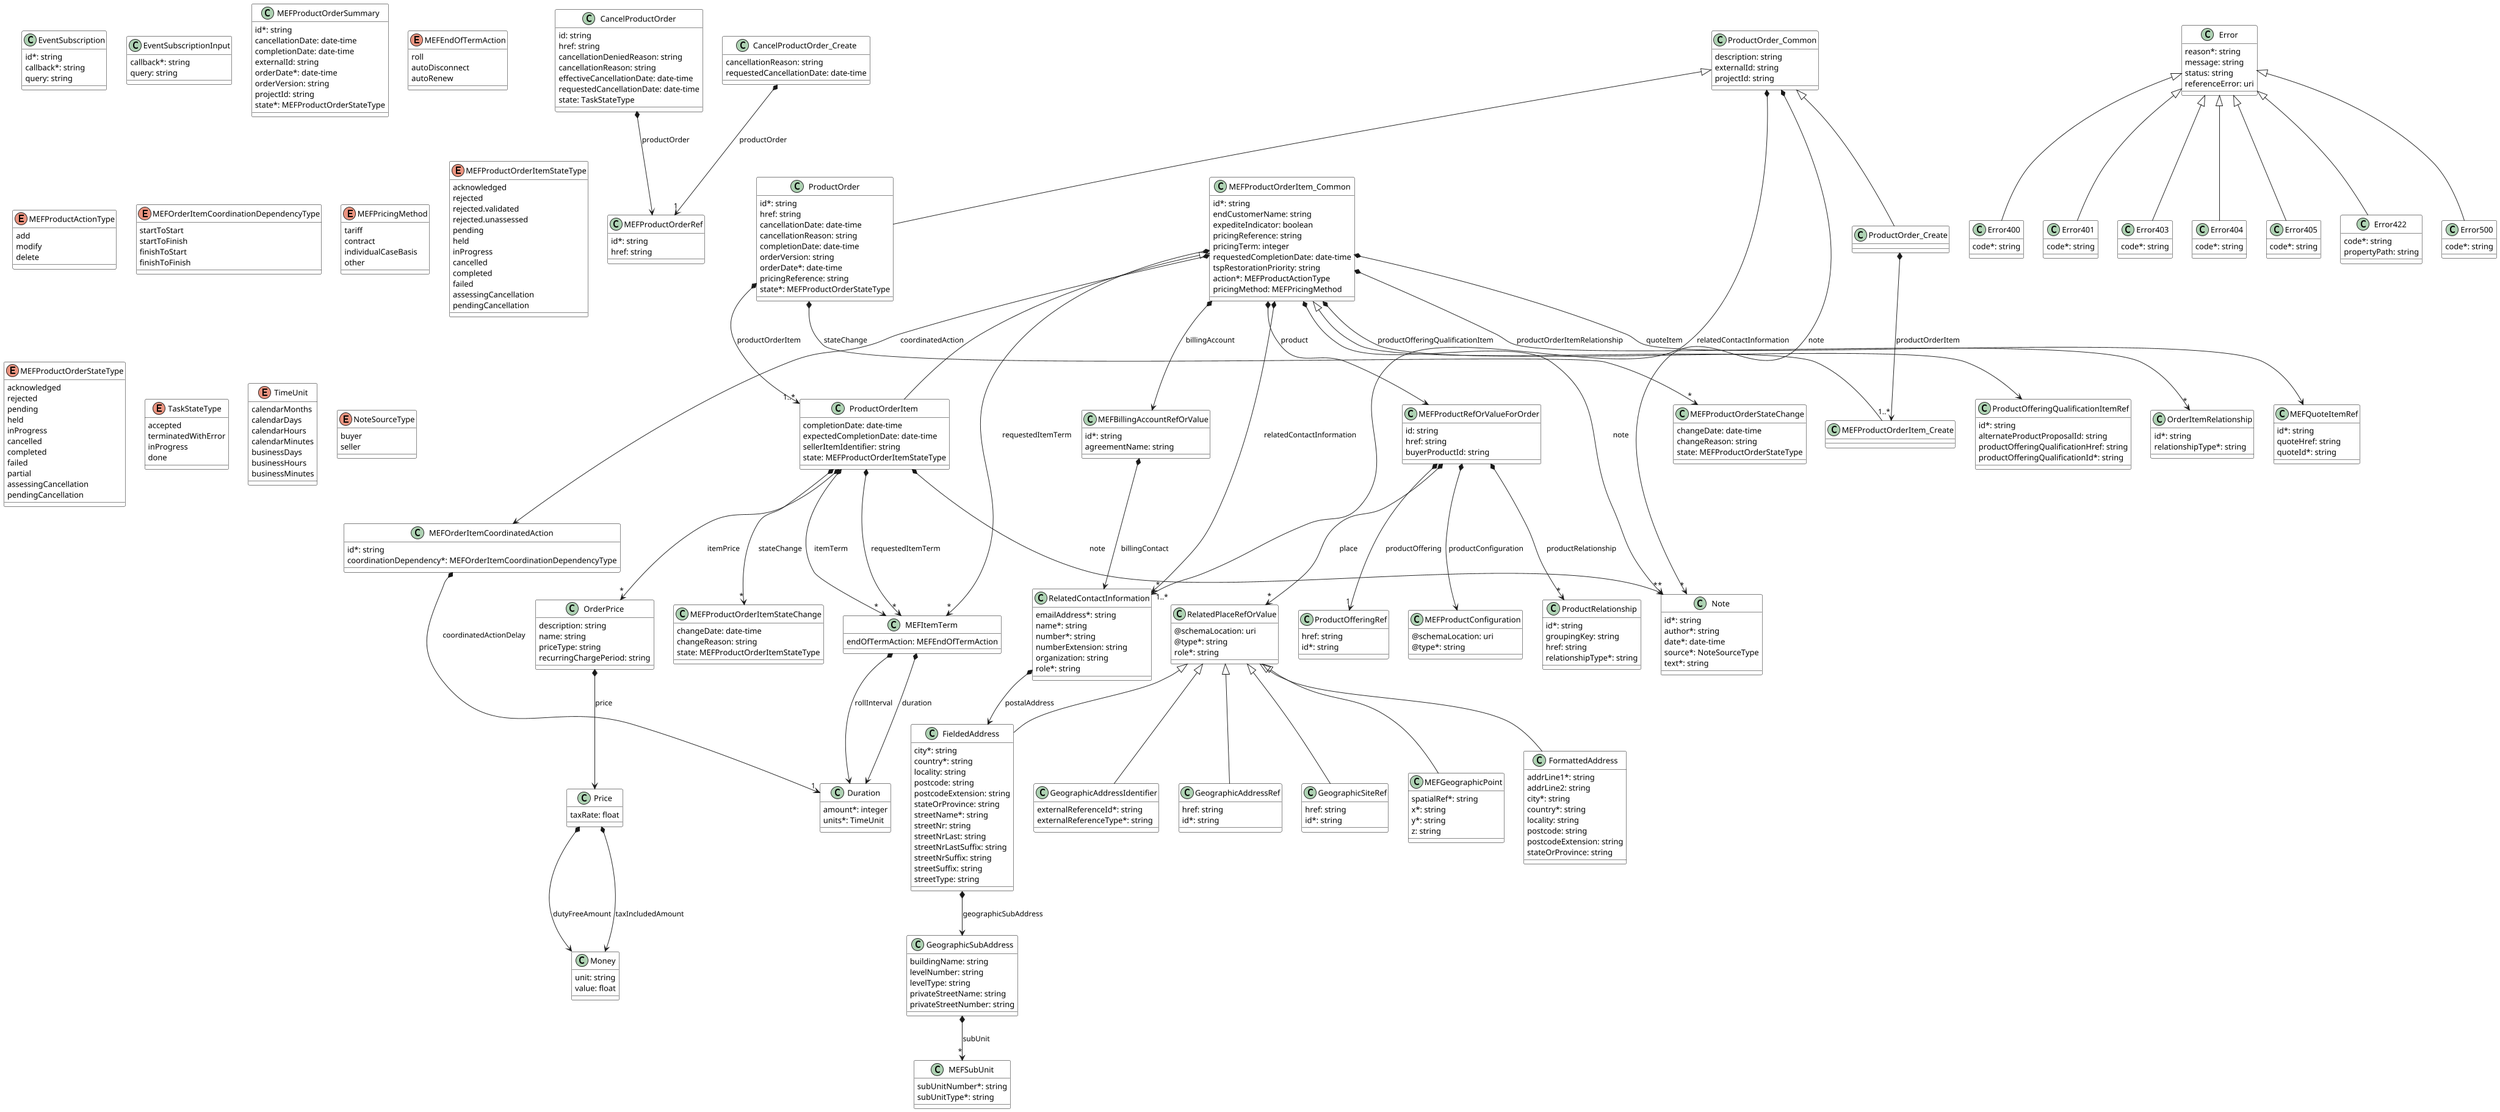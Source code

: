@startuml
skinparam {
    ClassBackgroundColor White
    ClassBorderColor Black
}
scale 4096 width
class CancelProductOrder {

    id: string 
    href: string 
    cancellationDeniedReason: string 
    cancellationReason: string 
    effectiveCancellationDate: date-time 
    requestedCancellationDate: date-time 
    state: TaskStateType 
}

CancelProductOrder *--> MEFProductOrderRef : productOrder


class CancelProductOrder_Create {

    cancellationReason: string 
    requestedCancellationDate: date-time 
}

CancelProductOrder_Create *-->"1" MEFProductOrderRef : productOrder


class Duration {

    amount*: integer 
    units*: TimeUnit 
}



class Error400 {

    code*: string 
}
Error <|-- Error400



class Error401 {

    code*: string 
}
Error <|-- Error401



class Error403 {

    code*: string 
}
Error <|-- Error403



class Error404 {

    code*: string 
}
Error <|-- Error404



class Error405 {

    code*: string 
}
Error <|-- Error405



class Error422 {

    code*: string 
    propertyPath: string 
}
Error <|-- Error422



class Error500 {

    code*: string 
}
Error <|-- Error500



class Error {

    reason*: string 
    message: string 
    status: string 
    referenceError: uri 
}



class EventSubscription {

    id*: string 
    callback*: string 
    query: string 
}



class EventSubscriptionInput {

    callback*: string 
    query: string 
}



class FieldedAddress {

    city*: string 
    country*: string 
    locality: string 
    postcode: string 
    postcodeExtension: string 
    stateOrProvince: string 
    streetName*: string 
    streetNr: string 
    streetNrLast: string 
    streetNrLastSuffix: string 
    streetNrSuffix: string 
    streetSuffix: string 
    streetType: string 
}
RelatedPlaceRefOrValue <|-- FieldedAddress

FieldedAddress *--> GeographicSubAddress : geographicSubAddress


class FormattedAddress {

    addrLine1*: string 
    addrLine2: string 
    city*: string 
    country*: string 
    locality: string 
    postcode: string 
    postcodeExtension: string 
    stateOrProvince: string 
}
RelatedPlaceRefOrValue <|-- FormattedAddress



class GeographicAddressIdentifier {

    externalReferenceId*: string 
    externalReferenceType*: string 
}
RelatedPlaceRefOrValue <|-- GeographicAddressIdentifier



class GeographicAddressRef {

    href: string 
    id*: string 
}
RelatedPlaceRefOrValue <|-- GeographicAddressRef



class GeographicSiteRef {

    href: string 
    id*: string 
}
RelatedPlaceRefOrValue <|-- GeographicSiteRef



class GeographicSubAddress {

    buildingName: string 
    levelNumber: string 
    levelType: string 
    privateStreetName: string 
    privateStreetNumber: string 
}

GeographicSubAddress *-->"*" MEFSubUnit : subUnit


class MEFBillingAccountRefOrValue {

    id*: string 
    agreementName: string 
}

MEFBillingAccountRefOrValue *--> RelatedContactInformation : billingContact


class MEFOrderItemCoordinatedAction {

    id*: string 
    coordinationDependency*: MEFOrderItemCoordinationDependencyType 
}

MEFOrderItemCoordinatedAction *-->"1" Duration : coordinatedActionDelay


class MEFProductOrderSummary {

    id*: string 
    cancellationDate: date-time 
    completionDate: date-time 
    externalId: string 
    orderDate*: date-time 
    orderVersion: string 
    projectId: string 
    state*: MEFProductOrderStateType 
}



class OrderPrice {

    description: string 
    name: string 
    priceType: string 
    recurringChargePeriod: string 
}

OrderPrice *--> Price : price


class Price {

    taxRate: float 
}

Price *--> Money : dutyFreeAmount
Price *--> Money : taxIncludedAmount


class ProductOfferingRef {

    href: string 
    id*: string 
}



class ProductOrderItem {

    completionDate: date-time 
    expectedCompletionDate: date-time 
    sellerItemIdentifier: string 
    state: MEFProductOrderItemStateType 
}
MEFProductOrderItem_Common <|-- ProductOrderItem

ProductOrderItem *-->"*" OrderPrice : itemPrice
ProductOrderItem *-->"*" MEFItemTerm : itemTerm
ProductOrderItem *-->"*" Note : note
ProductOrderItem *-->"*" MEFItemTerm : requestedItemTerm
ProductOrderItem *-->"*" MEFProductOrderItemStateChange : stateChange


class ProductOrder_Create {

}
ProductOrder_Common <|-- ProductOrder_Create

ProductOrder_Create *-->"1..*" MEFProductOrderItem_Create : productOrderItem


enum MEFEndOfTermAction {

    roll
    autoDisconnect
    autoRenew
}
class MEFGeographicPoint {

    spatialRef*: string 
    x*: string 
    y*: string 
    z: string 
}
RelatedPlaceRefOrValue <|-- MEFGeographicPoint



class MEFItemTerm {

    endOfTermAction: MEFEndOfTermAction 
}

MEFItemTerm *--> Duration : duration
MEFItemTerm *--> Duration : rollInterval


enum MEFProductActionType {

    add
    modify
    delete
}
enum MEFOrderItemCoordinationDependencyType {

    startToStart
    startToFinish
    finishToStart
    finishToFinish
}
class MEFProductConfiguration {

    @schemaLocation: uri 
    @type*: string 
}



class MEFProductOrderItemStateChange {

    changeDate: date-time 
    changeReason: string 
    state: MEFProductOrderItemStateType 
}



class MEFProductOrderItem_Create {

}
MEFProductOrderItem_Common <|-- MEFProductOrderItem_Create



class MEFProductOrderItem_Common {

    id*: string 
    endCustomerName: string 
    expediteIndicator: boolean 
    pricingReference: string 
    pricingTerm: integer 
    requestedCompletionDate: date-time 
    tspRestorationPriority: string 
    action*: MEFProductActionType 
    pricingMethod: MEFPricingMethod 
}

MEFProductOrderItem_Common *--> MEFBillingAccountRefOrValue : billingAccount
MEFProductOrderItem_Common *--> MEFOrderItemCoordinatedAction : coordinatedAction
MEFProductOrderItem_Common *-->"*" Note : note
MEFProductOrderItem_Common *--> MEFProductRefOrValueForOrder : product
MEFProductOrderItem_Common *--> ProductOfferingQualificationItemRef : productOfferingQualificationItem
MEFProductOrderItem_Common *-->"*" OrderItemRelationship : productOrderItemRelationship
MEFProductOrderItem_Common *--> MEFQuoteItemRef : quoteItem
MEFProductOrderItem_Common *-->"*" RelatedContactInformation : relatedContactInformation
MEFProductOrderItem_Common *-->"*" MEFItemTerm : requestedItemTerm


class MEFProductOrderRef {

    id*: string 
    href: string 
}



class MEFProductOrderStateChange {

    changeDate: date-time 
    changeReason: string 
    state: MEFProductOrderStateType 
}



class MEFProductRefOrValueForOrder {

    id: string 
    href: string 
    buyerProductId: string 
}

MEFProductRefOrValueForOrder *-->"*" RelatedPlaceRefOrValue : place
MEFProductRefOrValueForOrder *--> MEFProductConfiguration : productConfiguration
MEFProductRefOrValueForOrder *-->"1" ProductOfferingRef : productOffering
MEFProductRefOrValueForOrder *-->"*" ProductRelationship : productRelationship


class MEFQuoteItemRef {

    id*: string 
    quoteHref: string 
    quoteId*: string 
}



class MEFSubUnit {

    subUnitNumber*: string 
    subUnitType*: string 
}



class Money {

    unit: string 
    value: float 
}



class Note {

    id*: string 
    author*: string 
    date*: date-time 
    source*: NoteSourceType 
    text*: string 
}



class OrderItemRelationship {

    id*: string 
    relationshipType*: string 
}



enum MEFPricingMethod {

    tariff
    contract
    individualCaseBasis
    other
}
class ProductOfferingQualificationItemRef {

    id*: string 
    alternateProductProposalId: string 
    productOfferingQualificationHref: string 
    productOfferingQualificationId*: string 
}



class ProductOrder {

    id*: string 
    href: string 
    cancellationDate: date-time 
    cancellationReason: string 
    completionDate: date-time 
    orderVersion: string 
    orderDate*: date-time 
    pricingReference: string 
    state*: MEFProductOrderStateType 
}
ProductOrder_Common <|-- ProductOrder

ProductOrder *-->"1..*" ProductOrderItem : productOrderItem
ProductOrder *-->"*" MEFProductOrderStateChange : stateChange


class ProductOrder_Common {

    description: string 
    externalId: string 
    projectId: string 
}

ProductOrder_Common *-->"*" Note : note
ProductOrder_Common *-->"1..*" RelatedContactInformation : relatedContactInformation


class ProductRelationship {

    id*: string 
    groupingKey: string 
    href: string 
    relationshipType*: string 
}



class RelatedContactInformation {

    emailAddress*: string 
    name*: string 
    number*: string 
    numberExtension: string 
    organization: string 
    role*: string 
}

RelatedContactInformation *--> FieldedAddress : postalAddress


class RelatedPlaceRefOrValue {

    @schemaLocation: uri 
    @type*: string 
    role*: string 
}



enum MEFProductOrderItemStateType {

    acknowledged
    rejected
    rejected.validated
    rejected.unassessed
    pending
    held
    inProgress
    cancelled
    completed
    failed
    assessingCancellation
    pendingCancellation
}
enum MEFProductOrderStateType {

    acknowledged
    rejected
    pending
    held
    inProgress
    cancelled
    completed
    failed
    partial
    assessingCancellation
    pendingCancellation
}
enum TaskStateType {

    accepted
    terminatedWithError
    inProgress
    done
}
enum TimeUnit {

    calendarMonths
    calendarDays
    calendarHours
    calendarMinutes
    businessDays
    businessHours
    businessMinutes
}
enum NoteSourceType {

    buyer
    seller
}
@enduml
